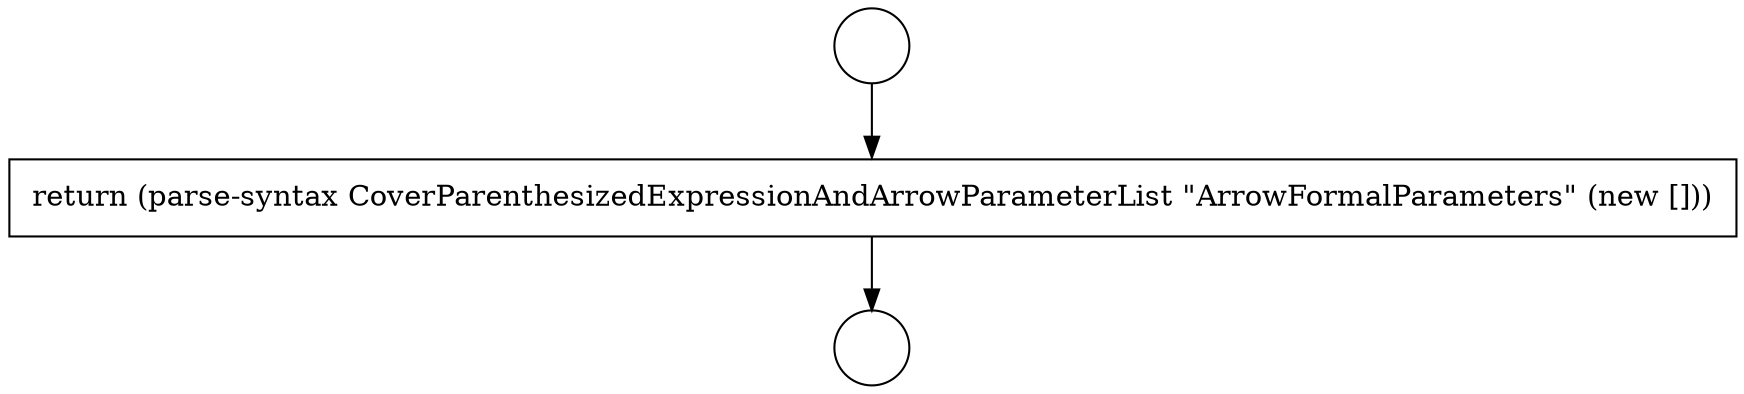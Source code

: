 digraph {
  node8315 [shape=circle label=" " color="black" fillcolor="white" style=filled]
  node8317 [shape=none, margin=0, label=<<font color="black">
    <table border="0" cellborder="1" cellspacing="0" cellpadding="10">
      <tr><td align="left">return (parse-syntax CoverParenthesizedExpressionAndArrowParameterList &quot;ArrowFormalParameters&quot; (new []))</td></tr>
    </table>
  </font>> color="black" fillcolor="white" style=filled]
  node8316 [shape=circle label=" " color="black" fillcolor="white" style=filled]
  node8315 -> node8317 [ color="black"]
  node8317 -> node8316 [ color="black"]
}
